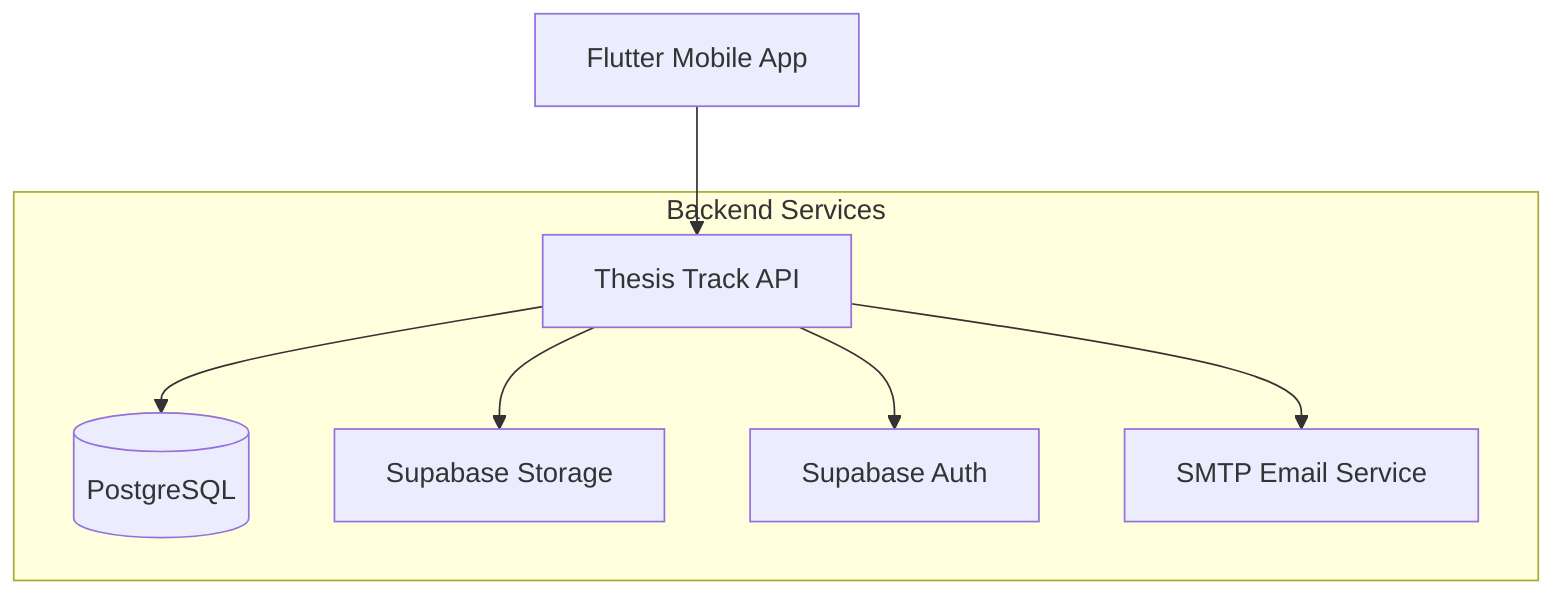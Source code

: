 graph TB
    Client[Flutter Mobile App]
    API[Thesis Track API]
    DB[(PostgreSQL)]
    Storage[Supabase Storage]
    Auth[Supabase Auth]
    Email[SMTP Email Service]

    Client --> API
    API --> DB
    API --> Storage
    API --> Auth
    API --> Email

    subgraph Backend Services
        API
        DB
        Storage
        Auth
        Email
    end